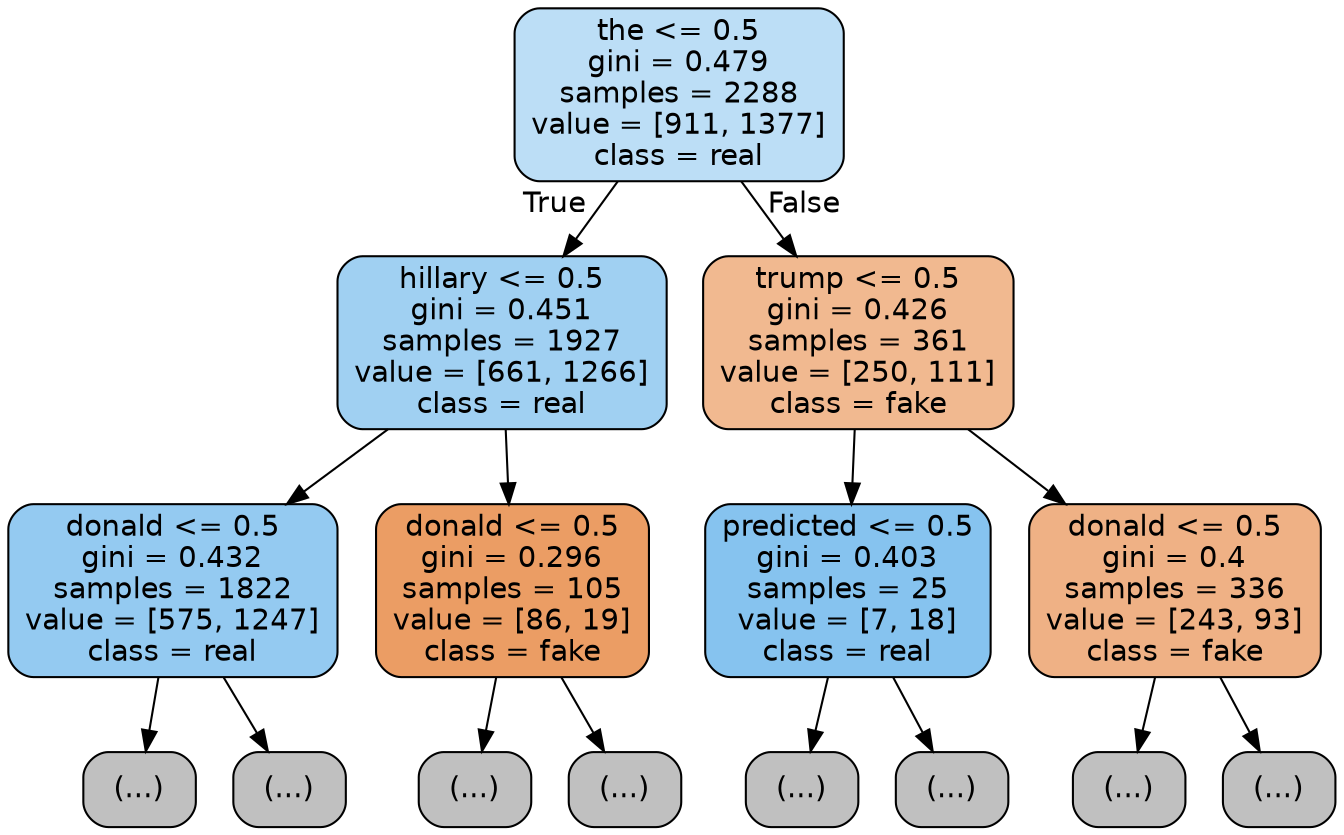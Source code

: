 digraph Tree {
node [shape=box, style="filled, rounded", color="black", fontname=helvetica] ;
edge [fontname=helvetica] ;
0 [label="the <= 0.5\ngini = 0.479\nsamples = 2288\nvalue = [911, 1377]\nclass = real", fillcolor="#399de556"] ;
1 [label="hillary <= 0.5\ngini = 0.451\nsamples = 1927\nvalue = [661, 1266]\nclass = real", fillcolor="#399de57a"] ;
0 -> 1 [labeldistance=2.5, labelangle=45, headlabel="True"] ;
2 [label="donald <= 0.5\ngini = 0.432\nsamples = 1822\nvalue = [575, 1247]\nclass = real", fillcolor="#399de589"] ;
1 -> 2 ;
3 [label="(...)", fillcolor="#C0C0C0"] ;
2 -> 3 ;
404 [label="(...)", fillcolor="#C0C0C0"] ;
2 -> 404 ;
549 [label="donald <= 0.5\ngini = 0.296\nsamples = 105\nvalue = [86, 19]\nclass = fake", fillcolor="#e58139c7"] ;
1 -> 549 ;
550 [label="(...)", fillcolor="#C0C0C0"] ;
549 -> 550 ;
565 [label="(...)", fillcolor="#C0C0C0"] ;
549 -> 565 ;
584 [label="trump <= 0.5\ngini = 0.426\nsamples = 361\nvalue = [250, 111]\nclass = fake", fillcolor="#e581398e"] ;
0 -> 584 [labeldistance=2.5, labelangle=-45, headlabel="False"] ;
585 [label="predicted <= 0.5\ngini = 0.403\nsamples = 25\nvalue = [7, 18]\nclass = real", fillcolor="#399de59c"] ;
584 -> 585 ;
586 [label="(...)", fillcolor="#C0C0C0"] ;
585 -> 586 ;
597 [label="(...)", fillcolor="#C0C0C0"] ;
585 -> 597 ;
598 [label="donald <= 0.5\ngini = 0.4\nsamples = 336\nvalue = [243, 93]\nclass = fake", fillcolor="#e581399d"] ;
584 -> 598 ;
599 [label="(...)", fillcolor="#C0C0C0"] ;
598 -> 599 ;
716 [label="(...)", fillcolor="#C0C0C0"] ;
598 -> 716 ;
}